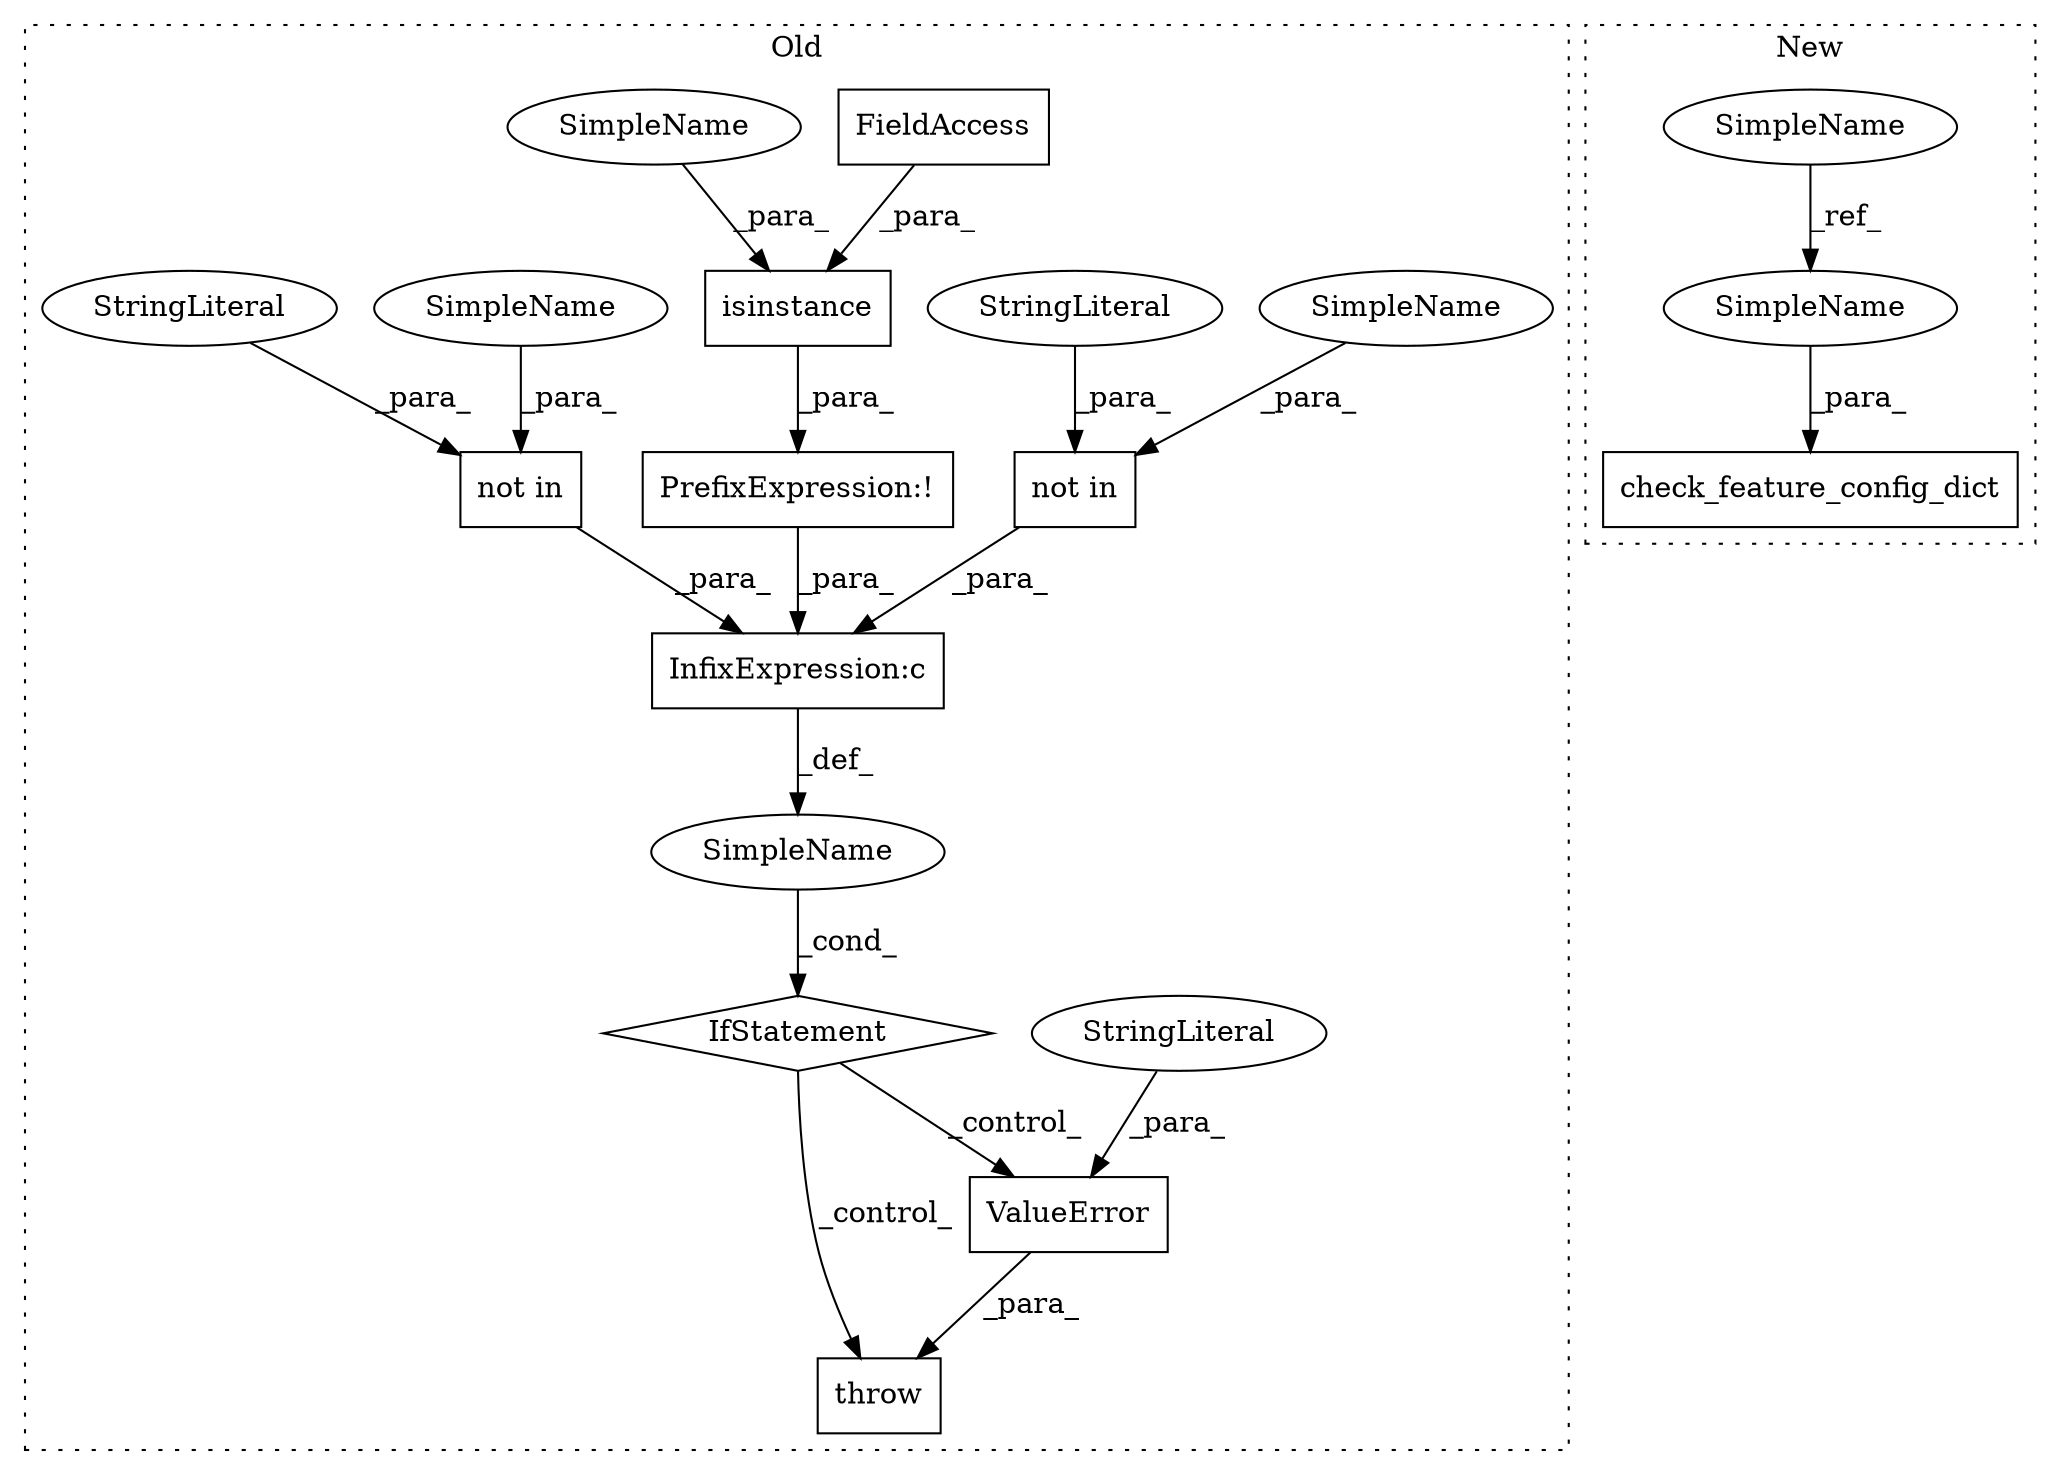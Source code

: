 digraph G {
subgraph cluster0 {
1 [label="not in" a="108" s="736" l="31" shape="box"];
3 [label="InfixExpression:c" a="27" s="685" l="4" shape="box"];
4 [label="PrefixExpression:!" a="38" s="651" l="1" shape="box"];
5 [label="isinstance" a="32" s="652,684" l="11,1" shape="box"];
6 [label="StringLiteral" a="45" s="736" l="7" shape="ellipse"];
7 [label="not in" a="108" s="694" l="32" shape="box"];
8 [label="StringLiteral" a="45" s="694" l="8" shape="ellipse"];
9 [label="throw" a="53" s="974" l="6" shape="box"];
10 [label="SimpleName" a="42" s="" l="" shape="ellipse"];
11 [label="IfStatement" a="25" s="647,768" l="4,2" shape="diamond"];
12 [label="FieldAccess" a="22" s="680" l="4" shape="box"];
13 [label="ValueError" a="32" s="980,1074" l="11,1" shape="box"];
14 [label="StringLiteral" a="45" s="991" l="50" shape="ellipse"];
17 [label="SimpleName" a="42" s="663" l="16" shape="ellipse"];
18 [label="SimpleName" a="42" s="751" l="16" shape="ellipse"];
19 [label="SimpleName" a="42" s="710" l="16" shape="ellipse"];
label = "Old";
style="dotted";
}
subgraph cluster1 {
2 [label="check_feature_config_dict" a="32" s="687,729" l="26,1" shape="box"];
15 [label="SimpleName" a="42" s="246" l="16" shape="ellipse"];
16 [label="SimpleName" a="42" s="713" l="16" shape="ellipse"];
label = "New";
style="dotted";
}
1 -> 3 [label="_para_"];
3 -> 10 [label="_def_"];
4 -> 3 [label="_para_"];
5 -> 4 [label="_para_"];
6 -> 1 [label="_para_"];
7 -> 3 [label="_para_"];
8 -> 7 [label="_para_"];
10 -> 11 [label="_cond_"];
11 -> 13 [label="_control_"];
11 -> 9 [label="_control_"];
12 -> 5 [label="_para_"];
13 -> 9 [label="_para_"];
14 -> 13 [label="_para_"];
15 -> 16 [label="_ref_"];
16 -> 2 [label="_para_"];
17 -> 5 [label="_para_"];
18 -> 1 [label="_para_"];
19 -> 7 [label="_para_"];
}